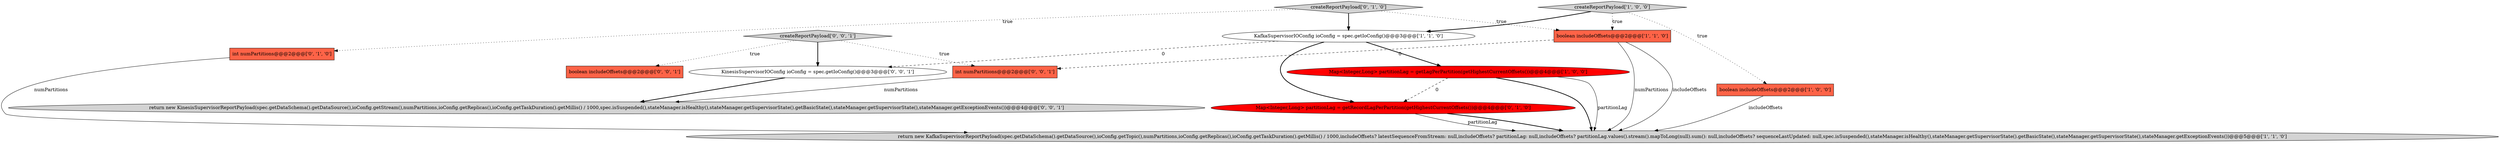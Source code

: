 digraph {
9 [style = filled, label = "boolean includeOffsets@@@2@@@['0', '0', '1']", fillcolor = tomato, shape = box image = "AAA0AAABBB3BBB"];
11 [style = filled, label = "KinesisSupervisorIOConfig ioConfig = spec.getIoConfig()@@@3@@@['0', '0', '1']", fillcolor = white, shape = ellipse image = "AAA0AAABBB3BBB"];
5 [style = filled, label = "Map<Integer,Long> partitionLag = getLagPerPartition(getHighestCurrentOffsets())@@@4@@@['1', '0', '0']", fillcolor = red, shape = ellipse image = "AAA1AAABBB1BBB"];
6 [style = filled, label = "int numPartitions@@@2@@@['0', '1', '0']", fillcolor = tomato, shape = box image = "AAA0AAABBB2BBB"];
13 [style = filled, label = "return new KinesisSupervisorReportPayload(spec.getDataSchema().getDataSource(),ioConfig.getStream(),numPartitions,ioConfig.getReplicas(),ioConfig.getTaskDuration().getMillis() / 1000,spec.isSuspended(),stateManager.isHealthy(),stateManager.getSupervisorState().getBasicState(),stateManager.getSupervisorState(),stateManager.getExceptionEvents())@@@4@@@['0', '0', '1']", fillcolor = lightgray, shape = ellipse image = "AAA0AAABBB3BBB"];
7 [style = filled, label = "Map<Integer,Long> partitionLag = getRecordLagPerPartition(getHighestCurrentOffsets())@@@4@@@['0', '1', '0']", fillcolor = red, shape = ellipse image = "AAA1AAABBB2BBB"];
12 [style = filled, label = "createReportPayload['0', '0', '1']", fillcolor = lightgray, shape = diamond image = "AAA0AAABBB3BBB"];
4 [style = filled, label = "boolean includeOffsets@@@2@@@['1', '1', '0']", fillcolor = tomato, shape = box image = "AAA0AAABBB1BBB"];
3 [style = filled, label = "boolean includeOffsets@@@2@@@['1', '0', '0']", fillcolor = tomato, shape = box image = "AAA0AAABBB1BBB"];
1 [style = filled, label = "return new KafkaSupervisorReportPayload(spec.getDataSchema().getDataSource(),ioConfig.getTopic(),numPartitions,ioConfig.getReplicas(),ioConfig.getTaskDuration().getMillis() / 1000,includeOffsets? latestSequenceFromStream: null,includeOffsets? partitionLag: null,includeOffsets? partitionLag.values().stream().mapToLong(null).sum(): null,includeOffsets? sequenceLastUpdated: null,spec.isSuspended(),stateManager.isHealthy(),stateManager.getSupervisorState().getBasicState(),stateManager.getSupervisorState(),stateManager.getExceptionEvents())@@@5@@@['1', '1', '0']", fillcolor = lightgray, shape = ellipse image = "AAA0AAABBB1BBB"];
8 [style = filled, label = "createReportPayload['0', '1', '0']", fillcolor = lightgray, shape = diamond image = "AAA0AAABBB2BBB"];
10 [style = filled, label = "int numPartitions@@@2@@@['0', '0', '1']", fillcolor = tomato, shape = box image = "AAA0AAABBB3BBB"];
0 [style = filled, label = "KafkaSupervisorIOConfig ioConfig = spec.getIoConfig()@@@3@@@['1', '1', '0']", fillcolor = white, shape = ellipse image = "AAA0AAABBB1BBB"];
2 [style = filled, label = "createReportPayload['1', '0', '0']", fillcolor = lightgray, shape = diamond image = "AAA0AAABBB1BBB"];
2->3 [style = dotted, label="true"];
5->1 [style = solid, label="partitionLag"];
4->1 [style = solid, label="numPartitions"];
7->1 [style = solid, label="partitionLag"];
7->1 [style = bold, label=""];
12->11 [style = bold, label=""];
0->11 [style = dashed, label="0"];
3->1 [style = solid, label="includeOffsets"];
8->4 [style = dotted, label="true"];
0->7 [style = bold, label=""];
8->0 [style = bold, label=""];
5->1 [style = bold, label=""];
4->1 [style = solid, label="includeOffsets"];
2->0 [style = bold, label=""];
8->6 [style = dotted, label="true"];
12->10 [style = dotted, label="true"];
11->13 [style = bold, label=""];
2->4 [style = dotted, label="true"];
10->13 [style = solid, label="numPartitions"];
5->7 [style = dashed, label="0"];
4->10 [style = dashed, label="0"];
6->1 [style = solid, label="numPartitions"];
0->5 [style = bold, label=""];
12->9 [style = dotted, label="true"];
}
